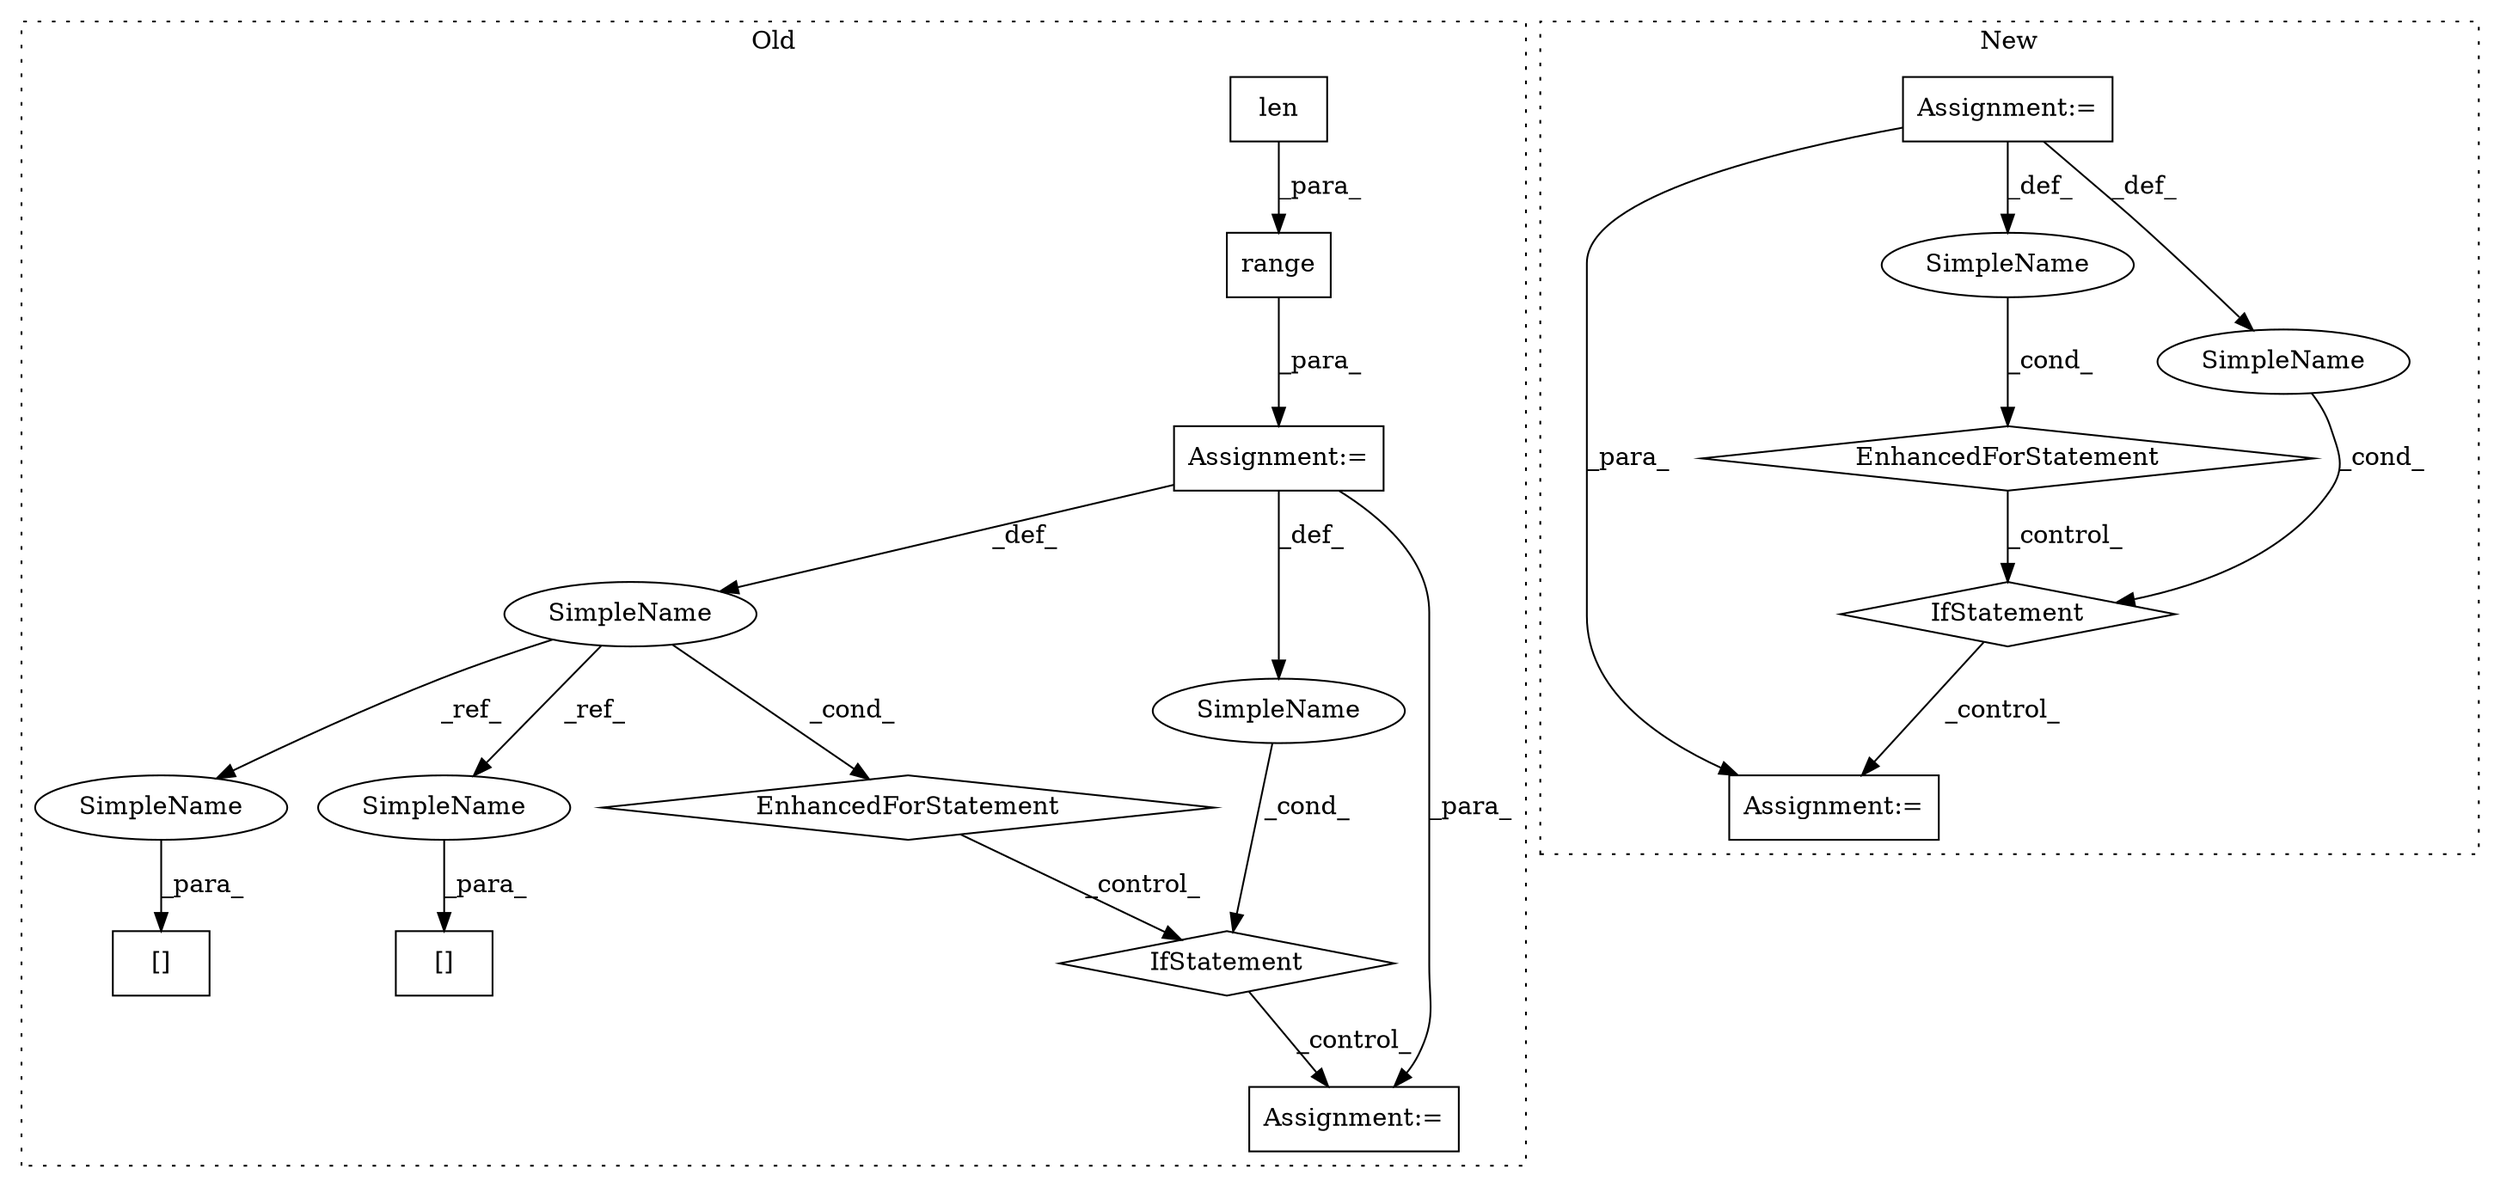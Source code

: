 digraph G {
subgraph cluster0 {
1 [label="range" a="32" s="569,581" l="6,1" shape="box"];
3 [label="Assignment:=" a="7" s="508,582" l="53,2" shape="box"];
5 [label="EnhancedForStatement" a="70" s="508,582" l="53,2" shape="diamond"];
6 [label="[]" a="2" s="616,621" l="4,1" shape="box"];
7 [label="SimpleName" a="42" s="565" l="1" shape="ellipse"];
8 [label="len" a="32" s="575,580" l="4,1" shape="box"];
9 [label="Assignment:=" a="7" s="703" l="1" shape="box"];
14 [label="IfStatement" a="25" s="592,670" l="4,2" shape="diamond"];
15 [label="SimpleName" a="42" s="" l="" shape="ellipse"];
16 [label="[]" a="2" s="766,771" l="4,1" shape="box"];
17 [label="SimpleName" a="42" s="620" l="1" shape="ellipse"];
18 [label="SimpleName" a="42" s="770" l="1" shape="ellipse"];
label = "Old";
style="dotted";
}
subgraph cluster1 {
2 [label="EnhancedForStatement" a="70" s="621,780" l="67,2" shape="diamond"];
4 [label="Assignment:=" a="7" s="621,780" l="67,2" shape="box"];
10 [label="Assignment:=" a="7" s="1023" l="21" shape="box"];
11 [label="SimpleName" a="42" s="704" l="5" shape="ellipse"];
12 [label="IfStatement" a="25" s="815,829" l="4,2" shape="diamond"];
13 [label="SimpleName" a="42" s="" l="" shape="ellipse"];
label = "New";
style="dotted";
}
1 -> 3 [label="_para_"];
2 -> 12 [label="_control_"];
3 -> 7 [label="_def_"];
3 -> 15 [label="_def_"];
3 -> 9 [label="_para_"];
4 -> 10 [label="_para_"];
4 -> 13 [label="_def_"];
4 -> 11 [label="_def_"];
5 -> 14 [label="_control_"];
7 -> 5 [label="_cond_"];
7 -> 18 [label="_ref_"];
7 -> 17 [label="_ref_"];
8 -> 1 [label="_para_"];
11 -> 2 [label="_cond_"];
12 -> 10 [label="_control_"];
13 -> 12 [label="_cond_"];
14 -> 9 [label="_control_"];
15 -> 14 [label="_cond_"];
17 -> 6 [label="_para_"];
18 -> 16 [label="_para_"];
}